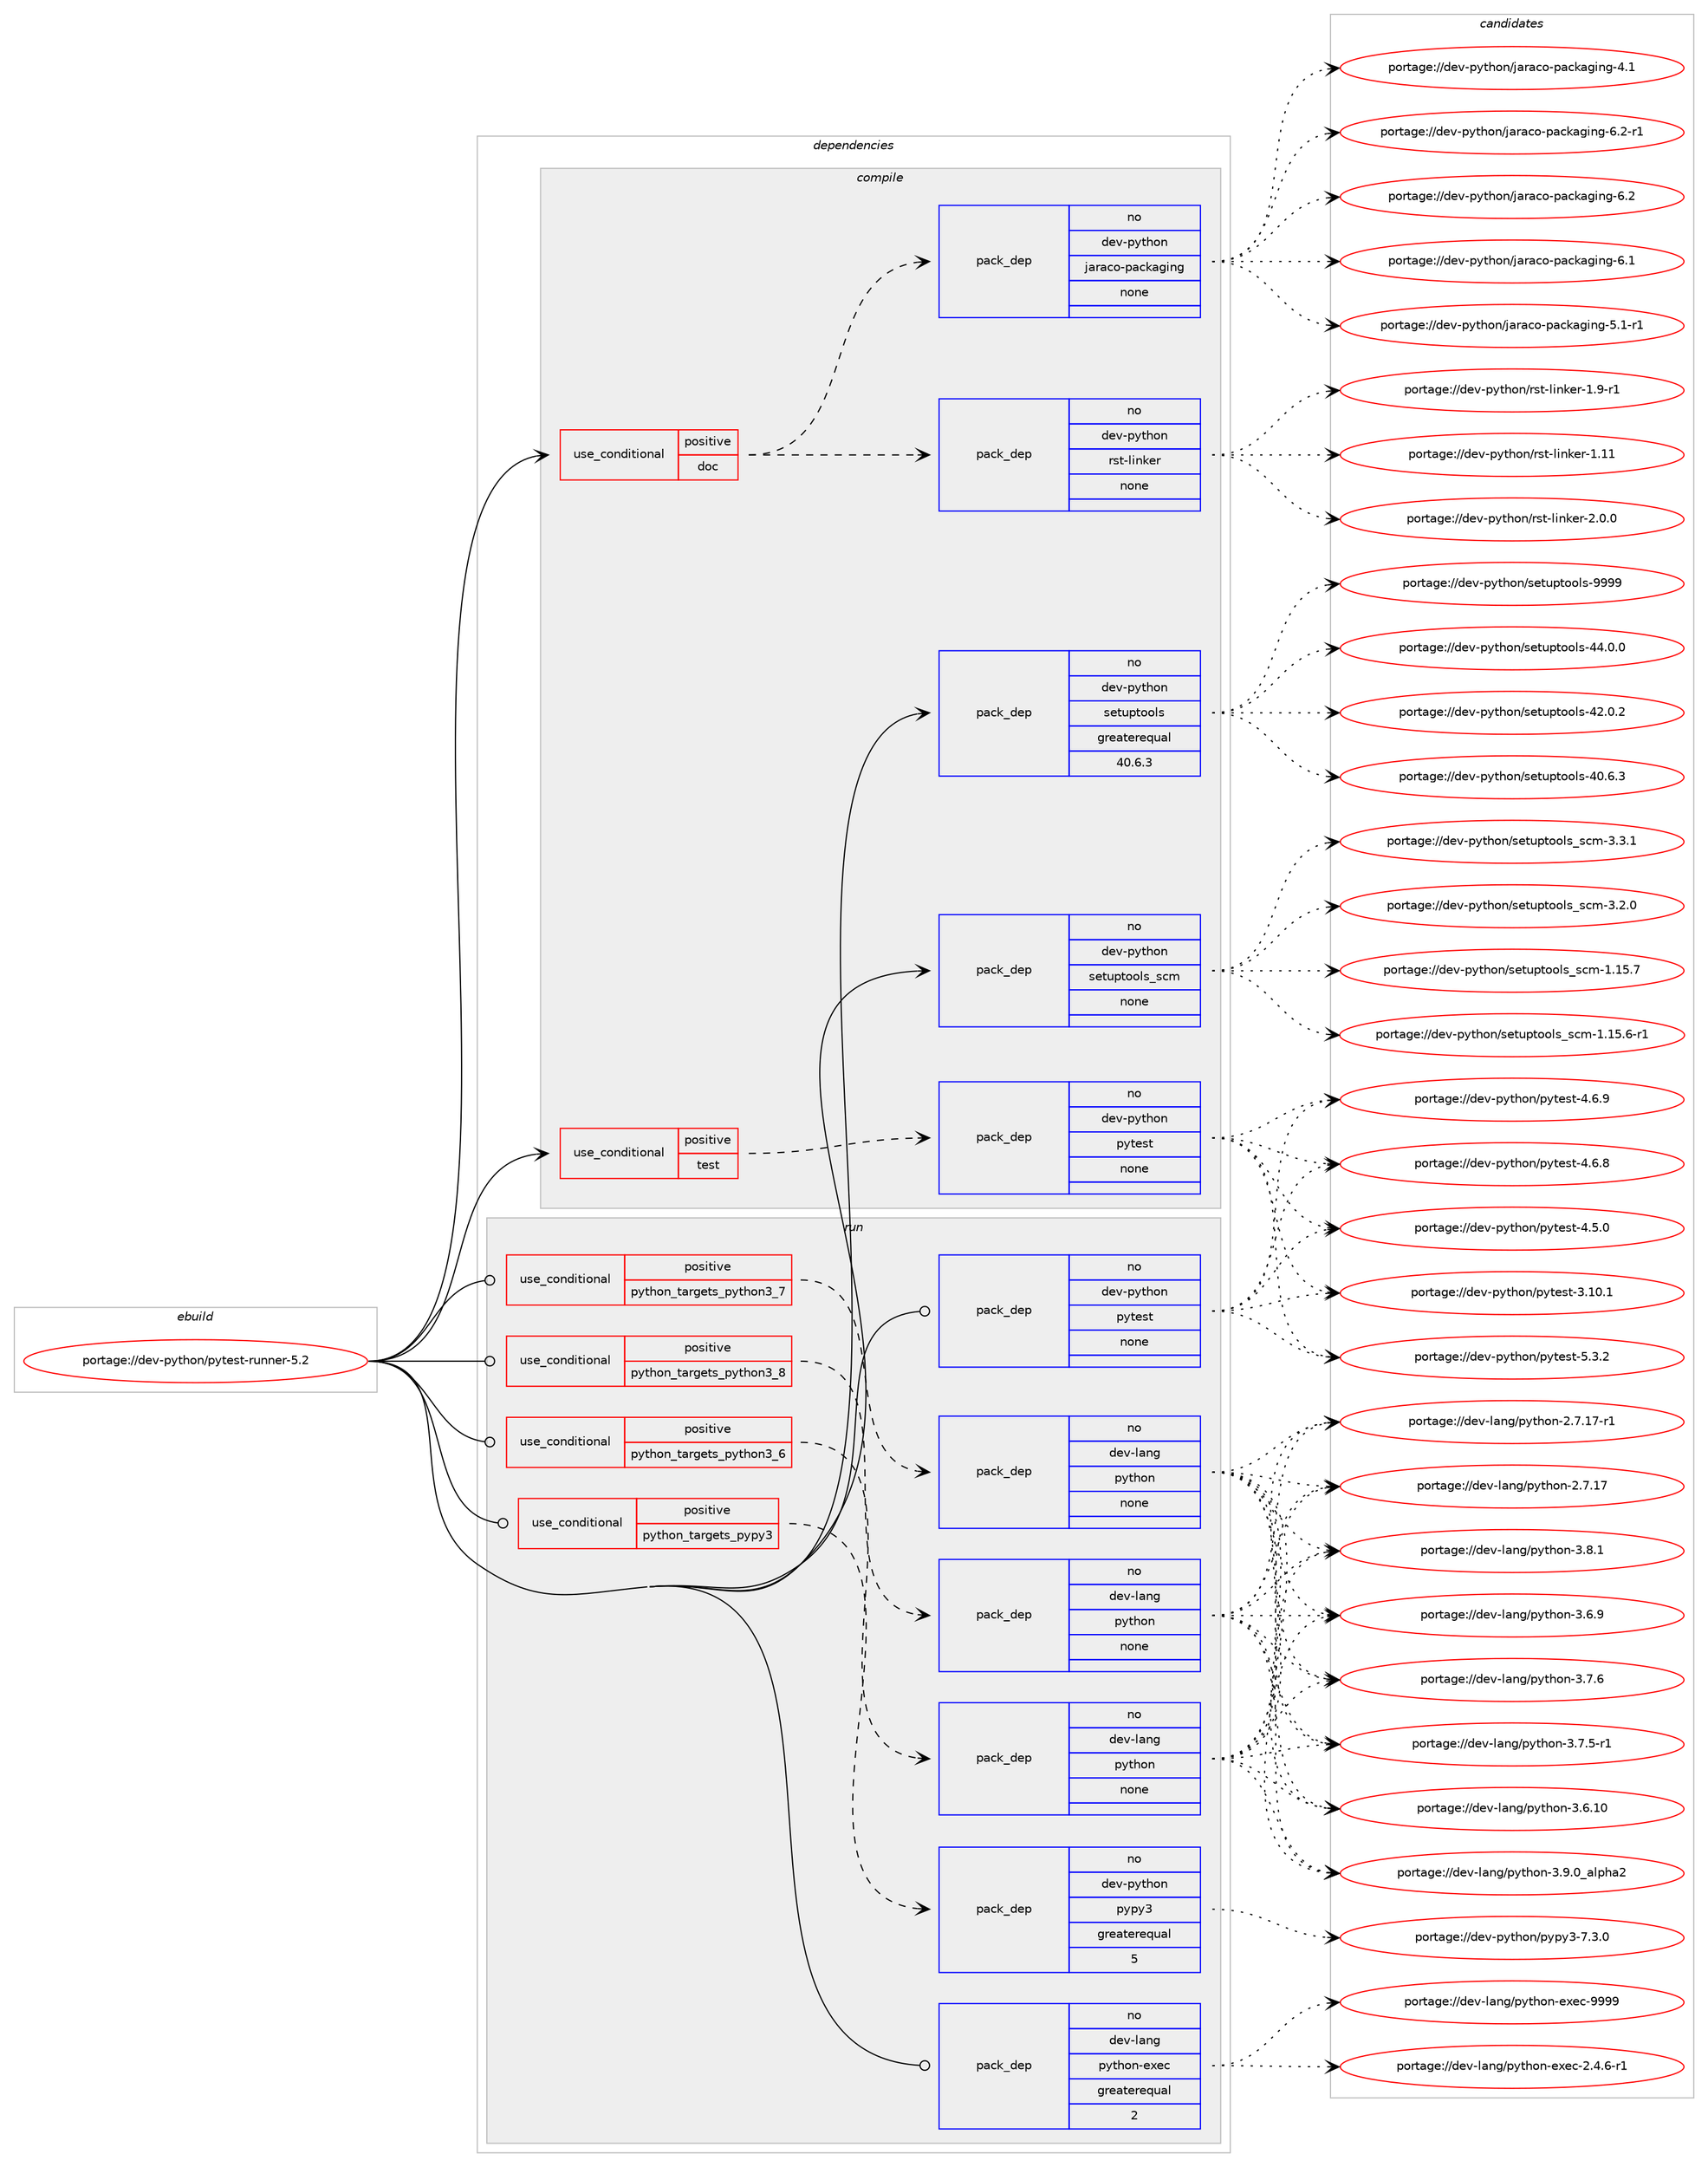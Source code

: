 digraph prolog {

# *************
# Graph options
# *************

newrank=true;
concentrate=true;
compound=true;
graph [rankdir=LR,fontname=Helvetica,fontsize=10,ranksep=1.5];#, ranksep=2.5, nodesep=0.2];
edge  [arrowhead=vee];
node  [fontname=Helvetica,fontsize=10];

# **********
# The ebuild
# **********

subgraph cluster_leftcol {
color=gray;
rank=same;
label=<<i>ebuild</i>>;
id [label="portage://dev-python/pytest-runner-5.2", color=red, width=4, href="../dev-python/pytest-runner-5.2.svg"];
}

# ****************
# The dependencies
# ****************

subgraph cluster_midcol {
color=gray;
label=<<i>dependencies</i>>;
subgraph cluster_compile {
fillcolor="#eeeeee";
style=filled;
label=<<i>compile</i>>;
subgraph cond108159 {
dependency433779 [label=<<TABLE BORDER="0" CELLBORDER="1" CELLSPACING="0" CELLPADDING="4"><TR><TD ROWSPAN="3" CELLPADDING="10">use_conditional</TD></TR><TR><TD>positive</TD></TR><TR><TD>doc</TD></TR></TABLE>>, shape=none, color=red];
subgraph pack320699 {
dependency433780 [label=<<TABLE BORDER="0" CELLBORDER="1" CELLSPACING="0" CELLPADDING="4" WIDTH="220"><TR><TD ROWSPAN="6" CELLPADDING="30">pack_dep</TD></TR><TR><TD WIDTH="110">no</TD></TR><TR><TD>dev-python</TD></TR><TR><TD>jaraco-packaging</TD></TR><TR><TD>none</TD></TR><TR><TD></TD></TR></TABLE>>, shape=none, color=blue];
}
dependency433779:e -> dependency433780:w [weight=20,style="dashed",arrowhead="vee"];
subgraph pack320700 {
dependency433781 [label=<<TABLE BORDER="0" CELLBORDER="1" CELLSPACING="0" CELLPADDING="4" WIDTH="220"><TR><TD ROWSPAN="6" CELLPADDING="30">pack_dep</TD></TR><TR><TD WIDTH="110">no</TD></TR><TR><TD>dev-python</TD></TR><TR><TD>rst-linker</TD></TR><TR><TD>none</TD></TR><TR><TD></TD></TR></TABLE>>, shape=none, color=blue];
}
dependency433779:e -> dependency433781:w [weight=20,style="dashed",arrowhead="vee"];
}
id:e -> dependency433779:w [weight=20,style="solid",arrowhead="vee"];
subgraph cond108160 {
dependency433782 [label=<<TABLE BORDER="0" CELLBORDER="1" CELLSPACING="0" CELLPADDING="4"><TR><TD ROWSPAN="3" CELLPADDING="10">use_conditional</TD></TR><TR><TD>positive</TD></TR><TR><TD>test</TD></TR></TABLE>>, shape=none, color=red];
subgraph pack320701 {
dependency433783 [label=<<TABLE BORDER="0" CELLBORDER="1" CELLSPACING="0" CELLPADDING="4" WIDTH="220"><TR><TD ROWSPAN="6" CELLPADDING="30">pack_dep</TD></TR><TR><TD WIDTH="110">no</TD></TR><TR><TD>dev-python</TD></TR><TR><TD>pytest</TD></TR><TR><TD>none</TD></TR><TR><TD></TD></TR></TABLE>>, shape=none, color=blue];
}
dependency433782:e -> dependency433783:w [weight=20,style="dashed",arrowhead="vee"];
}
id:e -> dependency433782:w [weight=20,style="solid",arrowhead="vee"];
subgraph pack320702 {
dependency433784 [label=<<TABLE BORDER="0" CELLBORDER="1" CELLSPACING="0" CELLPADDING="4" WIDTH="220"><TR><TD ROWSPAN="6" CELLPADDING="30">pack_dep</TD></TR><TR><TD WIDTH="110">no</TD></TR><TR><TD>dev-python</TD></TR><TR><TD>setuptools</TD></TR><TR><TD>greaterequal</TD></TR><TR><TD>40.6.3</TD></TR></TABLE>>, shape=none, color=blue];
}
id:e -> dependency433784:w [weight=20,style="solid",arrowhead="vee"];
subgraph pack320703 {
dependency433785 [label=<<TABLE BORDER="0" CELLBORDER="1" CELLSPACING="0" CELLPADDING="4" WIDTH="220"><TR><TD ROWSPAN="6" CELLPADDING="30">pack_dep</TD></TR><TR><TD WIDTH="110">no</TD></TR><TR><TD>dev-python</TD></TR><TR><TD>setuptools_scm</TD></TR><TR><TD>none</TD></TR><TR><TD></TD></TR></TABLE>>, shape=none, color=blue];
}
id:e -> dependency433785:w [weight=20,style="solid",arrowhead="vee"];
}
subgraph cluster_compileandrun {
fillcolor="#eeeeee";
style=filled;
label=<<i>compile and run</i>>;
}
subgraph cluster_run {
fillcolor="#eeeeee";
style=filled;
label=<<i>run</i>>;
subgraph cond108161 {
dependency433786 [label=<<TABLE BORDER="0" CELLBORDER="1" CELLSPACING="0" CELLPADDING="4"><TR><TD ROWSPAN="3" CELLPADDING="10">use_conditional</TD></TR><TR><TD>positive</TD></TR><TR><TD>python_targets_pypy3</TD></TR></TABLE>>, shape=none, color=red];
subgraph pack320704 {
dependency433787 [label=<<TABLE BORDER="0" CELLBORDER="1" CELLSPACING="0" CELLPADDING="4" WIDTH="220"><TR><TD ROWSPAN="6" CELLPADDING="30">pack_dep</TD></TR><TR><TD WIDTH="110">no</TD></TR><TR><TD>dev-python</TD></TR><TR><TD>pypy3</TD></TR><TR><TD>greaterequal</TD></TR><TR><TD>5</TD></TR></TABLE>>, shape=none, color=blue];
}
dependency433786:e -> dependency433787:w [weight=20,style="dashed",arrowhead="vee"];
}
id:e -> dependency433786:w [weight=20,style="solid",arrowhead="odot"];
subgraph cond108162 {
dependency433788 [label=<<TABLE BORDER="0" CELLBORDER="1" CELLSPACING="0" CELLPADDING="4"><TR><TD ROWSPAN="3" CELLPADDING="10">use_conditional</TD></TR><TR><TD>positive</TD></TR><TR><TD>python_targets_python3_6</TD></TR></TABLE>>, shape=none, color=red];
subgraph pack320705 {
dependency433789 [label=<<TABLE BORDER="0" CELLBORDER="1" CELLSPACING="0" CELLPADDING="4" WIDTH="220"><TR><TD ROWSPAN="6" CELLPADDING="30">pack_dep</TD></TR><TR><TD WIDTH="110">no</TD></TR><TR><TD>dev-lang</TD></TR><TR><TD>python</TD></TR><TR><TD>none</TD></TR><TR><TD></TD></TR></TABLE>>, shape=none, color=blue];
}
dependency433788:e -> dependency433789:w [weight=20,style="dashed",arrowhead="vee"];
}
id:e -> dependency433788:w [weight=20,style="solid",arrowhead="odot"];
subgraph cond108163 {
dependency433790 [label=<<TABLE BORDER="0" CELLBORDER="1" CELLSPACING="0" CELLPADDING="4"><TR><TD ROWSPAN="3" CELLPADDING="10">use_conditional</TD></TR><TR><TD>positive</TD></TR><TR><TD>python_targets_python3_7</TD></TR></TABLE>>, shape=none, color=red];
subgraph pack320706 {
dependency433791 [label=<<TABLE BORDER="0" CELLBORDER="1" CELLSPACING="0" CELLPADDING="4" WIDTH="220"><TR><TD ROWSPAN="6" CELLPADDING="30">pack_dep</TD></TR><TR><TD WIDTH="110">no</TD></TR><TR><TD>dev-lang</TD></TR><TR><TD>python</TD></TR><TR><TD>none</TD></TR><TR><TD></TD></TR></TABLE>>, shape=none, color=blue];
}
dependency433790:e -> dependency433791:w [weight=20,style="dashed",arrowhead="vee"];
}
id:e -> dependency433790:w [weight=20,style="solid",arrowhead="odot"];
subgraph cond108164 {
dependency433792 [label=<<TABLE BORDER="0" CELLBORDER="1" CELLSPACING="0" CELLPADDING="4"><TR><TD ROWSPAN="3" CELLPADDING="10">use_conditional</TD></TR><TR><TD>positive</TD></TR><TR><TD>python_targets_python3_8</TD></TR></TABLE>>, shape=none, color=red];
subgraph pack320707 {
dependency433793 [label=<<TABLE BORDER="0" CELLBORDER="1" CELLSPACING="0" CELLPADDING="4" WIDTH="220"><TR><TD ROWSPAN="6" CELLPADDING="30">pack_dep</TD></TR><TR><TD WIDTH="110">no</TD></TR><TR><TD>dev-lang</TD></TR><TR><TD>python</TD></TR><TR><TD>none</TD></TR><TR><TD></TD></TR></TABLE>>, shape=none, color=blue];
}
dependency433792:e -> dependency433793:w [weight=20,style="dashed",arrowhead="vee"];
}
id:e -> dependency433792:w [weight=20,style="solid",arrowhead="odot"];
subgraph pack320708 {
dependency433794 [label=<<TABLE BORDER="0" CELLBORDER="1" CELLSPACING="0" CELLPADDING="4" WIDTH="220"><TR><TD ROWSPAN="6" CELLPADDING="30">pack_dep</TD></TR><TR><TD WIDTH="110">no</TD></TR><TR><TD>dev-lang</TD></TR><TR><TD>python-exec</TD></TR><TR><TD>greaterequal</TD></TR><TR><TD>2</TD></TR></TABLE>>, shape=none, color=blue];
}
id:e -> dependency433794:w [weight=20,style="solid",arrowhead="odot"];
subgraph pack320709 {
dependency433795 [label=<<TABLE BORDER="0" CELLBORDER="1" CELLSPACING="0" CELLPADDING="4" WIDTH="220"><TR><TD ROWSPAN="6" CELLPADDING="30">pack_dep</TD></TR><TR><TD WIDTH="110">no</TD></TR><TR><TD>dev-python</TD></TR><TR><TD>pytest</TD></TR><TR><TD>none</TD></TR><TR><TD></TD></TR></TABLE>>, shape=none, color=blue];
}
id:e -> dependency433795:w [weight=20,style="solid",arrowhead="odot"];
}
}

# **************
# The candidates
# **************

subgraph cluster_choices {
rank=same;
color=gray;
label=<<i>candidates</i>>;

subgraph choice320699 {
color=black;
nodesep=1;
choice100101118451121211161041111104710697114979911145112979910797103105110103455446504511449 [label="portage://dev-python/jaraco-packaging-6.2-r1", color=red, width=4,href="../dev-python/jaraco-packaging-6.2-r1.svg"];
choice10010111845112121116104111110471069711497991114511297991079710310511010345544650 [label="portage://dev-python/jaraco-packaging-6.2", color=red, width=4,href="../dev-python/jaraco-packaging-6.2.svg"];
choice10010111845112121116104111110471069711497991114511297991079710310511010345544649 [label="portage://dev-python/jaraco-packaging-6.1", color=red, width=4,href="../dev-python/jaraco-packaging-6.1.svg"];
choice100101118451121211161041111104710697114979911145112979910797103105110103455346494511449 [label="portage://dev-python/jaraco-packaging-5.1-r1", color=red, width=4,href="../dev-python/jaraco-packaging-5.1-r1.svg"];
choice10010111845112121116104111110471069711497991114511297991079710310511010345524649 [label="portage://dev-python/jaraco-packaging-4.1", color=red, width=4,href="../dev-python/jaraco-packaging-4.1.svg"];
dependency433780:e -> choice100101118451121211161041111104710697114979911145112979910797103105110103455446504511449:w [style=dotted,weight="100"];
dependency433780:e -> choice10010111845112121116104111110471069711497991114511297991079710310511010345544650:w [style=dotted,weight="100"];
dependency433780:e -> choice10010111845112121116104111110471069711497991114511297991079710310511010345544649:w [style=dotted,weight="100"];
dependency433780:e -> choice100101118451121211161041111104710697114979911145112979910797103105110103455346494511449:w [style=dotted,weight="100"];
dependency433780:e -> choice10010111845112121116104111110471069711497991114511297991079710310511010345524649:w [style=dotted,weight="100"];
}
subgraph choice320700 {
color=black;
nodesep=1;
choice100101118451121211161041111104711411511645108105110107101114455046484648 [label="portage://dev-python/rst-linker-2.0.0", color=red, width=4,href="../dev-python/rst-linker-2.0.0.svg"];
choice100101118451121211161041111104711411511645108105110107101114454946574511449 [label="portage://dev-python/rst-linker-1.9-r1", color=red, width=4,href="../dev-python/rst-linker-1.9-r1.svg"];
choice1001011184511212111610411111047114115116451081051101071011144549464949 [label="portage://dev-python/rst-linker-1.11", color=red, width=4,href="../dev-python/rst-linker-1.11.svg"];
dependency433781:e -> choice100101118451121211161041111104711411511645108105110107101114455046484648:w [style=dotted,weight="100"];
dependency433781:e -> choice100101118451121211161041111104711411511645108105110107101114454946574511449:w [style=dotted,weight="100"];
dependency433781:e -> choice1001011184511212111610411111047114115116451081051101071011144549464949:w [style=dotted,weight="100"];
}
subgraph choice320701 {
color=black;
nodesep=1;
choice1001011184511212111610411111047112121116101115116455346514650 [label="portage://dev-python/pytest-5.3.2", color=red, width=4,href="../dev-python/pytest-5.3.2.svg"];
choice1001011184511212111610411111047112121116101115116455246544657 [label="portage://dev-python/pytest-4.6.9", color=red, width=4,href="../dev-python/pytest-4.6.9.svg"];
choice1001011184511212111610411111047112121116101115116455246544656 [label="portage://dev-python/pytest-4.6.8", color=red, width=4,href="../dev-python/pytest-4.6.8.svg"];
choice1001011184511212111610411111047112121116101115116455246534648 [label="portage://dev-python/pytest-4.5.0", color=red, width=4,href="../dev-python/pytest-4.5.0.svg"];
choice100101118451121211161041111104711212111610111511645514649484649 [label="portage://dev-python/pytest-3.10.1", color=red, width=4,href="../dev-python/pytest-3.10.1.svg"];
dependency433783:e -> choice1001011184511212111610411111047112121116101115116455346514650:w [style=dotted,weight="100"];
dependency433783:e -> choice1001011184511212111610411111047112121116101115116455246544657:w [style=dotted,weight="100"];
dependency433783:e -> choice1001011184511212111610411111047112121116101115116455246544656:w [style=dotted,weight="100"];
dependency433783:e -> choice1001011184511212111610411111047112121116101115116455246534648:w [style=dotted,weight="100"];
dependency433783:e -> choice100101118451121211161041111104711212111610111511645514649484649:w [style=dotted,weight="100"];
}
subgraph choice320702 {
color=black;
nodesep=1;
choice10010111845112121116104111110471151011161171121161111111081154557575757 [label="portage://dev-python/setuptools-9999", color=red, width=4,href="../dev-python/setuptools-9999.svg"];
choice100101118451121211161041111104711510111611711211611111110811545525246484648 [label="portage://dev-python/setuptools-44.0.0", color=red, width=4,href="../dev-python/setuptools-44.0.0.svg"];
choice100101118451121211161041111104711510111611711211611111110811545525046484650 [label="portage://dev-python/setuptools-42.0.2", color=red, width=4,href="../dev-python/setuptools-42.0.2.svg"];
choice100101118451121211161041111104711510111611711211611111110811545524846544651 [label="portage://dev-python/setuptools-40.6.3", color=red, width=4,href="../dev-python/setuptools-40.6.3.svg"];
dependency433784:e -> choice10010111845112121116104111110471151011161171121161111111081154557575757:w [style=dotted,weight="100"];
dependency433784:e -> choice100101118451121211161041111104711510111611711211611111110811545525246484648:w [style=dotted,weight="100"];
dependency433784:e -> choice100101118451121211161041111104711510111611711211611111110811545525046484650:w [style=dotted,weight="100"];
dependency433784:e -> choice100101118451121211161041111104711510111611711211611111110811545524846544651:w [style=dotted,weight="100"];
}
subgraph choice320703 {
color=black;
nodesep=1;
choice10010111845112121116104111110471151011161171121161111111081159511599109455146514649 [label="portage://dev-python/setuptools_scm-3.3.1", color=red, width=4,href="../dev-python/setuptools_scm-3.3.1.svg"];
choice10010111845112121116104111110471151011161171121161111111081159511599109455146504648 [label="portage://dev-python/setuptools_scm-3.2.0", color=red, width=4,href="../dev-python/setuptools_scm-3.2.0.svg"];
choice1001011184511212111610411111047115101116117112116111111108115951159910945494649534655 [label="portage://dev-python/setuptools_scm-1.15.7", color=red, width=4,href="../dev-python/setuptools_scm-1.15.7.svg"];
choice10010111845112121116104111110471151011161171121161111111081159511599109454946495346544511449 [label="portage://dev-python/setuptools_scm-1.15.6-r1", color=red, width=4,href="../dev-python/setuptools_scm-1.15.6-r1.svg"];
dependency433785:e -> choice10010111845112121116104111110471151011161171121161111111081159511599109455146514649:w [style=dotted,weight="100"];
dependency433785:e -> choice10010111845112121116104111110471151011161171121161111111081159511599109455146504648:w [style=dotted,weight="100"];
dependency433785:e -> choice1001011184511212111610411111047115101116117112116111111108115951159910945494649534655:w [style=dotted,weight="100"];
dependency433785:e -> choice10010111845112121116104111110471151011161171121161111111081159511599109454946495346544511449:w [style=dotted,weight="100"];
}
subgraph choice320704 {
color=black;
nodesep=1;
choice100101118451121211161041111104711212111212151455546514648 [label="portage://dev-python/pypy3-7.3.0", color=red, width=4,href="../dev-python/pypy3-7.3.0.svg"];
dependency433787:e -> choice100101118451121211161041111104711212111212151455546514648:w [style=dotted,weight="100"];
}
subgraph choice320705 {
color=black;
nodesep=1;
choice10010111845108971101034711212111610411111045514657464895971081121049750 [label="portage://dev-lang/python-3.9.0_alpha2", color=red, width=4,href="../dev-lang/python-3.9.0_alpha2.svg"];
choice100101118451089711010347112121116104111110455146564649 [label="portage://dev-lang/python-3.8.1", color=red, width=4,href="../dev-lang/python-3.8.1.svg"];
choice100101118451089711010347112121116104111110455146554654 [label="portage://dev-lang/python-3.7.6", color=red, width=4,href="../dev-lang/python-3.7.6.svg"];
choice1001011184510897110103471121211161041111104551465546534511449 [label="portage://dev-lang/python-3.7.5-r1", color=red, width=4,href="../dev-lang/python-3.7.5-r1.svg"];
choice100101118451089711010347112121116104111110455146544657 [label="portage://dev-lang/python-3.6.9", color=red, width=4,href="../dev-lang/python-3.6.9.svg"];
choice10010111845108971101034711212111610411111045514654464948 [label="portage://dev-lang/python-3.6.10", color=red, width=4,href="../dev-lang/python-3.6.10.svg"];
choice100101118451089711010347112121116104111110455046554649554511449 [label="portage://dev-lang/python-2.7.17-r1", color=red, width=4,href="../dev-lang/python-2.7.17-r1.svg"];
choice10010111845108971101034711212111610411111045504655464955 [label="portage://dev-lang/python-2.7.17", color=red, width=4,href="../dev-lang/python-2.7.17.svg"];
dependency433789:e -> choice10010111845108971101034711212111610411111045514657464895971081121049750:w [style=dotted,weight="100"];
dependency433789:e -> choice100101118451089711010347112121116104111110455146564649:w [style=dotted,weight="100"];
dependency433789:e -> choice100101118451089711010347112121116104111110455146554654:w [style=dotted,weight="100"];
dependency433789:e -> choice1001011184510897110103471121211161041111104551465546534511449:w [style=dotted,weight="100"];
dependency433789:e -> choice100101118451089711010347112121116104111110455146544657:w [style=dotted,weight="100"];
dependency433789:e -> choice10010111845108971101034711212111610411111045514654464948:w [style=dotted,weight="100"];
dependency433789:e -> choice100101118451089711010347112121116104111110455046554649554511449:w [style=dotted,weight="100"];
dependency433789:e -> choice10010111845108971101034711212111610411111045504655464955:w [style=dotted,weight="100"];
}
subgraph choice320706 {
color=black;
nodesep=1;
choice10010111845108971101034711212111610411111045514657464895971081121049750 [label="portage://dev-lang/python-3.9.0_alpha2", color=red, width=4,href="../dev-lang/python-3.9.0_alpha2.svg"];
choice100101118451089711010347112121116104111110455146564649 [label="portage://dev-lang/python-3.8.1", color=red, width=4,href="../dev-lang/python-3.8.1.svg"];
choice100101118451089711010347112121116104111110455146554654 [label="portage://dev-lang/python-3.7.6", color=red, width=4,href="../dev-lang/python-3.7.6.svg"];
choice1001011184510897110103471121211161041111104551465546534511449 [label="portage://dev-lang/python-3.7.5-r1", color=red, width=4,href="../dev-lang/python-3.7.5-r1.svg"];
choice100101118451089711010347112121116104111110455146544657 [label="portage://dev-lang/python-3.6.9", color=red, width=4,href="../dev-lang/python-3.6.9.svg"];
choice10010111845108971101034711212111610411111045514654464948 [label="portage://dev-lang/python-3.6.10", color=red, width=4,href="../dev-lang/python-3.6.10.svg"];
choice100101118451089711010347112121116104111110455046554649554511449 [label="portage://dev-lang/python-2.7.17-r1", color=red, width=4,href="../dev-lang/python-2.7.17-r1.svg"];
choice10010111845108971101034711212111610411111045504655464955 [label="portage://dev-lang/python-2.7.17", color=red, width=4,href="../dev-lang/python-2.7.17.svg"];
dependency433791:e -> choice10010111845108971101034711212111610411111045514657464895971081121049750:w [style=dotted,weight="100"];
dependency433791:e -> choice100101118451089711010347112121116104111110455146564649:w [style=dotted,weight="100"];
dependency433791:e -> choice100101118451089711010347112121116104111110455146554654:w [style=dotted,weight="100"];
dependency433791:e -> choice1001011184510897110103471121211161041111104551465546534511449:w [style=dotted,weight="100"];
dependency433791:e -> choice100101118451089711010347112121116104111110455146544657:w [style=dotted,weight="100"];
dependency433791:e -> choice10010111845108971101034711212111610411111045514654464948:w [style=dotted,weight="100"];
dependency433791:e -> choice100101118451089711010347112121116104111110455046554649554511449:w [style=dotted,weight="100"];
dependency433791:e -> choice10010111845108971101034711212111610411111045504655464955:w [style=dotted,weight="100"];
}
subgraph choice320707 {
color=black;
nodesep=1;
choice10010111845108971101034711212111610411111045514657464895971081121049750 [label="portage://dev-lang/python-3.9.0_alpha2", color=red, width=4,href="../dev-lang/python-3.9.0_alpha2.svg"];
choice100101118451089711010347112121116104111110455146564649 [label="portage://dev-lang/python-3.8.1", color=red, width=4,href="../dev-lang/python-3.8.1.svg"];
choice100101118451089711010347112121116104111110455146554654 [label="portage://dev-lang/python-3.7.6", color=red, width=4,href="../dev-lang/python-3.7.6.svg"];
choice1001011184510897110103471121211161041111104551465546534511449 [label="portage://dev-lang/python-3.7.5-r1", color=red, width=4,href="../dev-lang/python-3.7.5-r1.svg"];
choice100101118451089711010347112121116104111110455146544657 [label="portage://dev-lang/python-3.6.9", color=red, width=4,href="../dev-lang/python-3.6.9.svg"];
choice10010111845108971101034711212111610411111045514654464948 [label="portage://dev-lang/python-3.6.10", color=red, width=4,href="../dev-lang/python-3.6.10.svg"];
choice100101118451089711010347112121116104111110455046554649554511449 [label="portage://dev-lang/python-2.7.17-r1", color=red, width=4,href="../dev-lang/python-2.7.17-r1.svg"];
choice10010111845108971101034711212111610411111045504655464955 [label="portage://dev-lang/python-2.7.17", color=red, width=4,href="../dev-lang/python-2.7.17.svg"];
dependency433793:e -> choice10010111845108971101034711212111610411111045514657464895971081121049750:w [style=dotted,weight="100"];
dependency433793:e -> choice100101118451089711010347112121116104111110455146564649:w [style=dotted,weight="100"];
dependency433793:e -> choice100101118451089711010347112121116104111110455146554654:w [style=dotted,weight="100"];
dependency433793:e -> choice1001011184510897110103471121211161041111104551465546534511449:w [style=dotted,weight="100"];
dependency433793:e -> choice100101118451089711010347112121116104111110455146544657:w [style=dotted,weight="100"];
dependency433793:e -> choice10010111845108971101034711212111610411111045514654464948:w [style=dotted,weight="100"];
dependency433793:e -> choice100101118451089711010347112121116104111110455046554649554511449:w [style=dotted,weight="100"];
dependency433793:e -> choice10010111845108971101034711212111610411111045504655464955:w [style=dotted,weight="100"];
}
subgraph choice320708 {
color=black;
nodesep=1;
choice10010111845108971101034711212111610411111045101120101994557575757 [label="portage://dev-lang/python-exec-9999", color=red, width=4,href="../dev-lang/python-exec-9999.svg"];
choice10010111845108971101034711212111610411111045101120101994550465246544511449 [label="portage://dev-lang/python-exec-2.4.6-r1", color=red, width=4,href="../dev-lang/python-exec-2.4.6-r1.svg"];
dependency433794:e -> choice10010111845108971101034711212111610411111045101120101994557575757:w [style=dotted,weight="100"];
dependency433794:e -> choice10010111845108971101034711212111610411111045101120101994550465246544511449:w [style=dotted,weight="100"];
}
subgraph choice320709 {
color=black;
nodesep=1;
choice1001011184511212111610411111047112121116101115116455346514650 [label="portage://dev-python/pytest-5.3.2", color=red, width=4,href="../dev-python/pytest-5.3.2.svg"];
choice1001011184511212111610411111047112121116101115116455246544657 [label="portage://dev-python/pytest-4.6.9", color=red, width=4,href="../dev-python/pytest-4.6.9.svg"];
choice1001011184511212111610411111047112121116101115116455246544656 [label="portage://dev-python/pytest-4.6.8", color=red, width=4,href="../dev-python/pytest-4.6.8.svg"];
choice1001011184511212111610411111047112121116101115116455246534648 [label="portage://dev-python/pytest-4.5.0", color=red, width=4,href="../dev-python/pytest-4.5.0.svg"];
choice100101118451121211161041111104711212111610111511645514649484649 [label="portage://dev-python/pytest-3.10.1", color=red, width=4,href="../dev-python/pytest-3.10.1.svg"];
dependency433795:e -> choice1001011184511212111610411111047112121116101115116455346514650:w [style=dotted,weight="100"];
dependency433795:e -> choice1001011184511212111610411111047112121116101115116455246544657:w [style=dotted,weight="100"];
dependency433795:e -> choice1001011184511212111610411111047112121116101115116455246544656:w [style=dotted,weight="100"];
dependency433795:e -> choice1001011184511212111610411111047112121116101115116455246534648:w [style=dotted,weight="100"];
dependency433795:e -> choice100101118451121211161041111104711212111610111511645514649484649:w [style=dotted,weight="100"];
}
}

}

